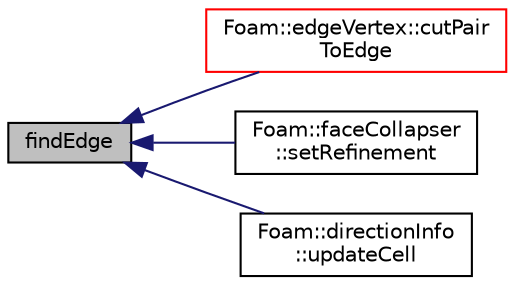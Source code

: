 digraph "findEdge"
{
  bgcolor="transparent";
  edge [fontname="Helvetica",fontsize="10",labelfontname="Helvetica",labelfontsize="10"];
  node [fontname="Helvetica",fontsize="10",shape=record];
  rankdir="LR";
  Node1 [label="findEdge",height=0.2,width=0.4,color="black", fillcolor="grey75", style="filled", fontcolor="black"];
  Node1 -> Node2 [dir="back",color="midnightblue",fontsize="10",style="solid",fontname="Helvetica"];
  Node2 [label="Foam::edgeVertex::cutPair\lToEdge",height=0.2,width=0.4,color="red",URL="$a00622.html#ad0994c975f433de197a2062ceb944a63",tooltip="Find mesh edge (or -1) between two cuts. "];
  Node1 -> Node3 [dir="back",color="midnightblue",fontsize="10",style="solid",fontname="Helvetica"];
  Node3 [label="Foam::faceCollapser\l::setRefinement",height=0.2,width=0.4,color="black",URL="$a00722.html#a59a6ebacbd6a1a48f22424f5a8f81195",tooltip="Collapse faces along endpoints. Play commands into. "];
  Node1 -> Node4 [dir="back",color="midnightblue",fontsize="10",style="solid",fontname="Helvetica"];
  Node4 [label="Foam::directionInfo\l::updateCell",height=0.2,width=0.4,color="black",URL="$a00542.html#a590b938e5b9283bf1d9f095803dba398",tooltip="Influence of neighbouring face. "];
}
